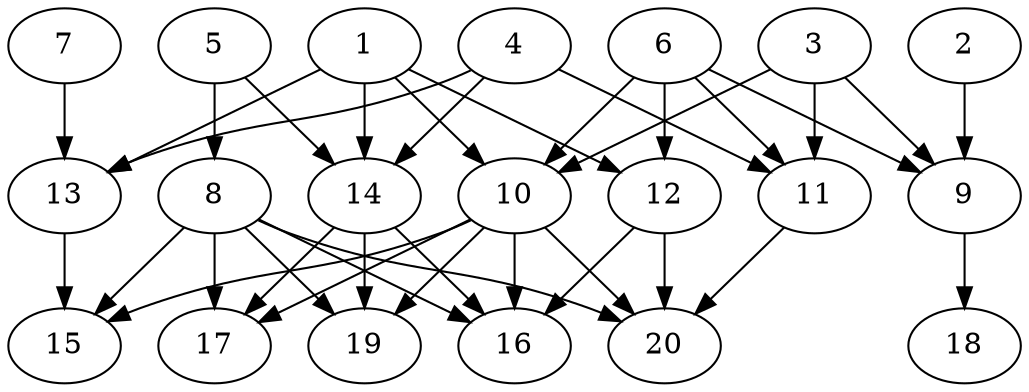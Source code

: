 // DAG automatically generated by daggen at Wed Jul 24 21:26:16 2019
// ./daggen --dot -n 20 --ccr 0.5 --fat 0.8 --regular 0.5 --density 0.5 --mindata 5242880 --maxdata 52428800 
digraph G {
  1 [size="34576384", alpha="0.12", expect_size="17288192"] 
  1 -> 10 [size ="17288192"]
  1 -> 12 [size ="17288192"]
  1 -> 13 [size ="17288192"]
  1 -> 14 [size ="17288192"]
  2 [size="79521792", alpha="0.16", expect_size="39760896"] 
  2 -> 9 [size ="39760896"]
  3 [size="24997888", alpha="0.14", expect_size="12498944"] 
  3 -> 9 [size ="12498944"]
  3 -> 10 [size ="12498944"]
  3 -> 11 [size ="12498944"]
  4 [size="98029568", alpha="0.02", expect_size="49014784"] 
  4 -> 11 [size ="49014784"]
  4 -> 13 [size ="49014784"]
  4 -> 14 [size ="49014784"]
  5 [size="64059392", alpha="0.02", expect_size="32029696"] 
  5 -> 8 [size ="32029696"]
  5 -> 14 [size ="32029696"]
  6 [size="101541888", alpha="0.13", expect_size="50770944"] 
  6 -> 9 [size ="50770944"]
  6 -> 10 [size ="50770944"]
  6 -> 11 [size ="50770944"]
  6 -> 12 [size ="50770944"]
  7 [size="78954496", alpha="0.06", expect_size="39477248"] 
  7 -> 13 [size ="39477248"]
  8 [size="70275072", alpha="0.05", expect_size="35137536"] 
  8 -> 15 [size ="35137536"]
  8 -> 16 [size ="35137536"]
  8 -> 17 [size ="35137536"]
  8 -> 19 [size ="35137536"]
  8 -> 20 [size ="35137536"]
  9 [size="94992384", alpha="0.02", expect_size="47496192"] 
  9 -> 18 [size ="47496192"]
  10 [size="45862912", alpha="0.07", expect_size="22931456"] 
  10 -> 15 [size ="22931456"]
  10 -> 16 [size ="22931456"]
  10 -> 17 [size ="22931456"]
  10 -> 19 [size ="22931456"]
  10 -> 20 [size ="22931456"]
  11 [size="68630528", alpha="0.02", expect_size="34315264"] 
  11 -> 20 [size ="34315264"]
  12 [size="29165568", alpha="0.12", expect_size="14582784"] 
  12 -> 16 [size ="14582784"]
  12 -> 20 [size ="14582784"]
  13 [size="104198144", alpha="0.09", expect_size="52099072"] 
  13 -> 15 [size ="52099072"]
  14 [size="77500416", alpha="0.03", expect_size="38750208"] 
  14 -> 16 [size ="38750208"]
  14 -> 17 [size ="38750208"]
  14 -> 19 [size ="38750208"]
  15 [size="87910400", alpha="0.19", expect_size="43955200"] 
  16 [size="98320384", alpha="0.00", expect_size="49160192"] 
  17 [size="66936832", alpha="0.19", expect_size="33468416"] 
  18 [size="95643648", alpha="0.15", expect_size="47821824"] 
  19 [size="22700032", alpha="0.15", expect_size="11350016"] 
  20 [size="29841408", alpha="0.20", expect_size="14920704"] 
}
